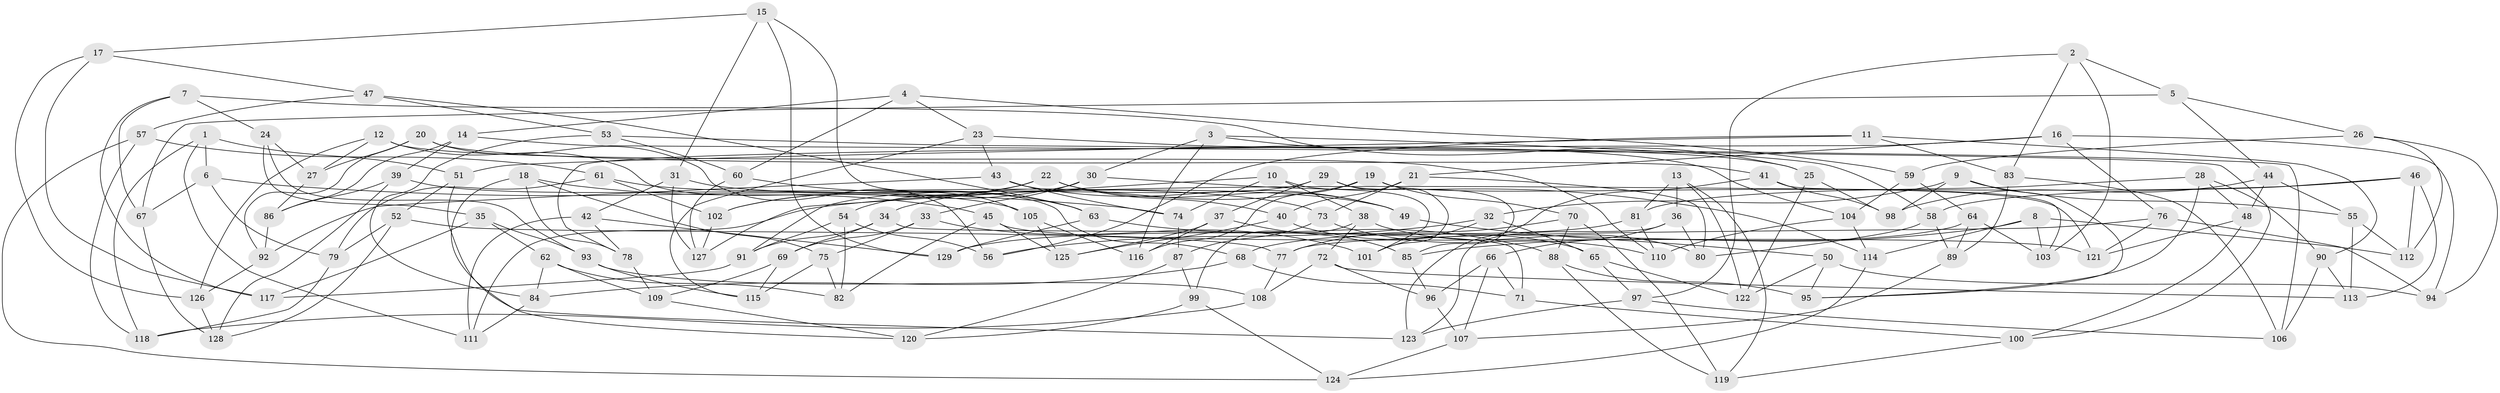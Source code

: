 // Generated by graph-tools (version 1.1) at 2025/59/03/09/25 04:59:37]
// undirected, 129 vertices, 258 edges
graph export_dot {
graph [start="1"]
  node [color=gray90,style=filled];
  1;
  2;
  3;
  4;
  5;
  6;
  7;
  8;
  9;
  10;
  11;
  12;
  13;
  14;
  15;
  16;
  17;
  18;
  19;
  20;
  21;
  22;
  23;
  24;
  25;
  26;
  27;
  28;
  29;
  30;
  31;
  32;
  33;
  34;
  35;
  36;
  37;
  38;
  39;
  40;
  41;
  42;
  43;
  44;
  45;
  46;
  47;
  48;
  49;
  50;
  51;
  52;
  53;
  54;
  55;
  56;
  57;
  58;
  59;
  60;
  61;
  62;
  63;
  64;
  65;
  66;
  67;
  68;
  69;
  70;
  71;
  72;
  73;
  74;
  75;
  76;
  77;
  78;
  79;
  80;
  81;
  82;
  83;
  84;
  85;
  86;
  87;
  88;
  89;
  90;
  91;
  92;
  93;
  94;
  95;
  96;
  97;
  98;
  99;
  100;
  101;
  102;
  103;
  104;
  105;
  106;
  107;
  108;
  109;
  110;
  111;
  112;
  113;
  114;
  115;
  116;
  117;
  118;
  119;
  120;
  121;
  122;
  123;
  124;
  125;
  126;
  127;
  128;
  129;
  1 -- 111;
  1 -- 6;
  1 -- 51;
  1 -- 118;
  2 -- 97;
  2 -- 5;
  2 -- 103;
  2 -- 83;
  3 -- 30;
  3 -- 25;
  3 -- 58;
  3 -- 116;
  4 -- 23;
  4 -- 60;
  4 -- 14;
  4 -- 59;
  5 -- 26;
  5 -- 44;
  5 -- 67;
  6 -- 67;
  6 -- 79;
  6 -- 74;
  7 -- 117;
  7 -- 25;
  7 -- 67;
  7 -- 24;
  8 -- 103;
  8 -- 85;
  8 -- 112;
  8 -- 114;
  9 -- 55;
  9 -- 32;
  9 -- 98;
  9 -- 95;
  10 -- 74;
  10 -- 127;
  10 -- 101;
  10 -- 38;
  11 -- 56;
  11 -- 90;
  11 -- 51;
  11 -- 83;
  12 -- 68;
  12 -- 126;
  12 -- 27;
  12 -- 110;
  13 -- 36;
  13 -- 122;
  13 -- 119;
  13 -- 81;
  14 -- 86;
  14 -- 100;
  14 -- 39;
  15 -- 105;
  15 -- 31;
  15 -- 129;
  15 -- 17;
  16 -- 94;
  16 -- 21;
  16 -- 76;
  16 -- 78;
  17 -- 126;
  17 -- 47;
  17 -- 117;
  18 -- 45;
  18 -- 75;
  18 -- 78;
  18 -- 120;
  19 -- 121;
  19 -- 116;
  19 -- 70;
  19 -- 34;
  20 -- 41;
  20 -- 56;
  20 -- 92;
  20 -- 27;
  21 -- 73;
  21 -- 40;
  21 -- 80;
  22 -- 102;
  22 -- 40;
  22 -- 54;
  22 -- 49;
  23 -- 115;
  23 -- 104;
  23 -- 43;
  24 -- 35;
  24 -- 93;
  24 -- 27;
  25 -- 98;
  25 -- 122;
  26 -- 112;
  26 -- 94;
  26 -- 59;
  27 -- 86;
  28 -- 90;
  28 -- 95;
  28 -- 48;
  28 -- 81;
  29 -- 101;
  29 -- 85;
  29 -- 91;
  29 -- 37;
  30 -- 33;
  30 -- 114;
  30 -- 102;
  31 -- 42;
  31 -- 49;
  31 -- 127;
  32 -- 101;
  32 -- 65;
  32 -- 56;
  33 -- 75;
  33 -- 101;
  33 -- 69;
  34 -- 91;
  34 -- 69;
  34 -- 71;
  35 -- 93;
  35 -- 117;
  35 -- 62;
  36 -- 123;
  36 -- 66;
  36 -- 80;
  37 -- 85;
  37 -- 125;
  37 -- 116;
  38 -- 72;
  38 -- 99;
  38 -- 80;
  39 -- 105;
  39 -- 86;
  39 -- 128;
  40 -- 65;
  40 -- 125;
  41 -- 98;
  41 -- 123;
  41 -- 103;
  42 -- 78;
  42 -- 111;
  42 -- 129;
  43 -- 49;
  43 -- 92;
  43 -- 74;
  44 -- 55;
  44 -- 98;
  44 -- 48;
  45 -- 125;
  45 -- 121;
  45 -- 82;
  46 -- 58;
  46 -- 111;
  46 -- 112;
  46 -- 113;
  47 -- 53;
  47 -- 63;
  47 -- 57;
  48 -- 121;
  48 -- 100;
  49 -- 50;
  50 -- 122;
  50 -- 95;
  50 -- 94;
  51 -- 123;
  51 -- 52;
  52 -- 79;
  52 -- 77;
  52 -- 128;
  53 -- 106;
  53 -- 60;
  53 -- 84;
  54 -- 82;
  54 -- 91;
  54 -- 56;
  55 -- 113;
  55 -- 112;
  57 -- 118;
  57 -- 124;
  57 -- 61;
  58 -- 89;
  58 -- 80;
  59 -- 64;
  59 -- 104;
  60 -- 127;
  60 -- 63;
  61 -- 102;
  61 -- 79;
  61 -- 73;
  62 -- 82;
  62 -- 84;
  62 -- 109;
  63 -- 88;
  63 -- 129;
  64 -- 68;
  64 -- 89;
  64 -- 103;
  65 -- 122;
  65 -- 97;
  66 -- 107;
  66 -- 96;
  66 -- 71;
  67 -- 128;
  68 -- 71;
  68 -- 84;
  69 -- 115;
  69 -- 109;
  70 -- 119;
  70 -- 77;
  70 -- 88;
  71 -- 100;
  72 -- 108;
  72 -- 96;
  72 -- 113;
  73 -- 110;
  73 -- 87;
  74 -- 87;
  75 -- 115;
  75 -- 82;
  76 -- 121;
  76 -- 94;
  76 -- 77;
  77 -- 108;
  78 -- 109;
  79 -- 118;
  81 -- 110;
  81 -- 129;
  83 -- 106;
  83 -- 89;
  84 -- 111;
  85 -- 96;
  86 -- 92;
  87 -- 99;
  87 -- 120;
  88 -- 95;
  88 -- 119;
  89 -- 107;
  90 -- 113;
  90 -- 106;
  91 -- 117;
  92 -- 126;
  93 -- 108;
  93 -- 115;
  96 -- 107;
  97 -- 123;
  97 -- 106;
  99 -- 124;
  99 -- 120;
  100 -- 119;
  102 -- 127;
  104 -- 114;
  104 -- 110;
  105 -- 116;
  105 -- 125;
  107 -- 124;
  108 -- 118;
  109 -- 120;
  114 -- 124;
  126 -- 128;
}
